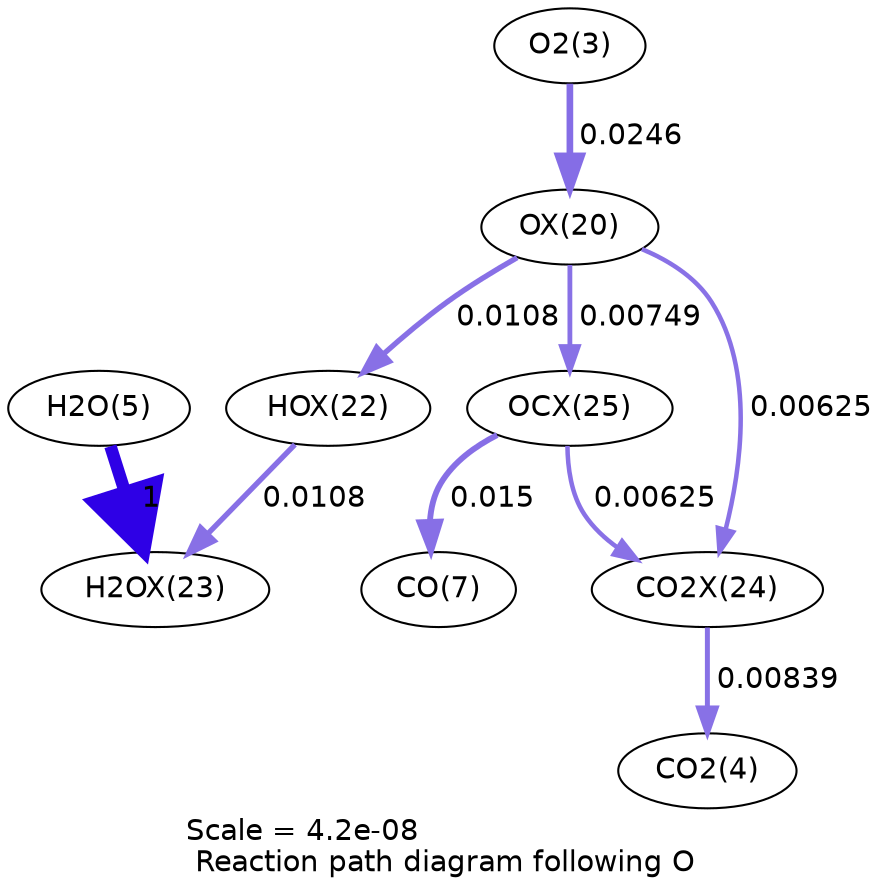 digraph reaction_paths {
center=1;
s5 -> s23[fontname="Helvetica", penwidth=3.2, arrowsize=1.6, color="0.7, 0.525, 0.9"
, label=" 0.0246"];
s23 -> s25[fontname="Helvetica", penwidth=2.58, arrowsize=1.29, color="0.7, 0.511, 0.9"
, label=" 0.0108"];
s23 -> s28[fontname="Helvetica", penwidth=2.31, arrowsize=1.15, color="0.7, 0.507, 0.9"
, label=" 0.00749"];
s23 -> s27[fontname="Helvetica", penwidth=2.17, arrowsize=1.08, color="0.7, 0.506, 0.9"
, label=" 0.00625"];
s25 -> s26[fontname="Helvetica", penwidth=2.58, arrowsize=1.29, color="0.7, 0.511, 0.9"
, label=" 0.0108"];
s7 -> s26[fontname="Helvetica", penwidth=6, arrowsize=3, color="0.7, 1.5, 0.9"
, label=" 1"];
s28 -> s9[fontname="Helvetica", penwidth=2.83, arrowsize=1.41, color="0.7, 0.515, 0.9"
, label=" 0.015"];
s28 -> s27[fontname="Helvetica", penwidth=2.17, arrowsize=1.08, color="0.7, 0.506, 0.9"
, label=" 0.00625"];
s27 -> s6[fontname="Helvetica", penwidth=2.39, arrowsize=1.2, color="0.7, 0.508, 0.9"
, label=" 0.00839"];
s5 [ fontname="Helvetica", label="O2(3)"];
s6 [ fontname="Helvetica", label="CO2(4)"];
s7 [ fontname="Helvetica", label="H2O(5)"];
s9 [ fontname="Helvetica", label="CO(7)"];
s23 [ fontname="Helvetica", label="OX(20)"];
s25 [ fontname="Helvetica", label="HOX(22)"];
s26 [ fontname="Helvetica", label="H2OX(23)"];
s27 [ fontname="Helvetica", label="CO2X(24)"];
s28 [ fontname="Helvetica", label="OCX(25)"];
 label = "Scale = 4.2e-08\l Reaction path diagram following O";
 fontname = "Helvetica";
}
